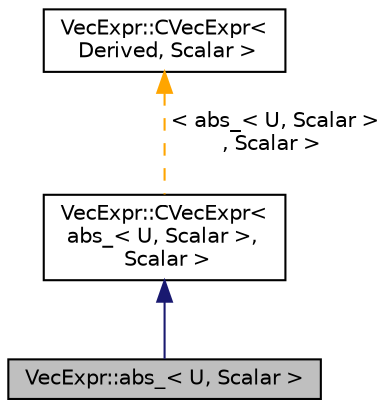 digraph "VecExpr::abs_&lt; U, Scalar &gt;"
{
 // LATEX_PDF_SIZE
  edge [fontname="Helvetica",fontsize="10",labelfontname="Helvetica",labelfontsize="10"];
  node [fontname="Helvetica",fontsize="10",shape=record];
  Node1 [label="VecExpr::abs_\< U, Scalar \>",height=0.2,width=0.4,color="black", fillcolor="grey75", style="filled", fontcolor="black",tooltip=" "];
  Node2 -> Node1 [dir="back",color="midnightblue",fontsize="10",style="solid",fontname="Helvetica"];
  Node2 [label="VecExpr::CVecExpr\<\l abs_\< U, Scalar \>,\l Scalar \>",height=0.2,width=0.4,color="black", fillcolor="white", style="filled",URL="$classVecExpr_1_1CVecExpr.html",tooltip=" "];
  Node3 -> Node2 [dir="back",color="orange",fontsize="10",style="dashed",label=" \< abs_\< U, Scalar \>\l, Scalar \>" ,fontname="Helvetica"];
  Node3 [label="VecExpr::CVecExpr\<\l Derived, Scalar \>",height=0.2,width=0.4,color="black", fillcolor="white", style="filled",URL="$classVecExpr_1_1CVecExpr.html",tooltip="Base vector expression class."];
}

